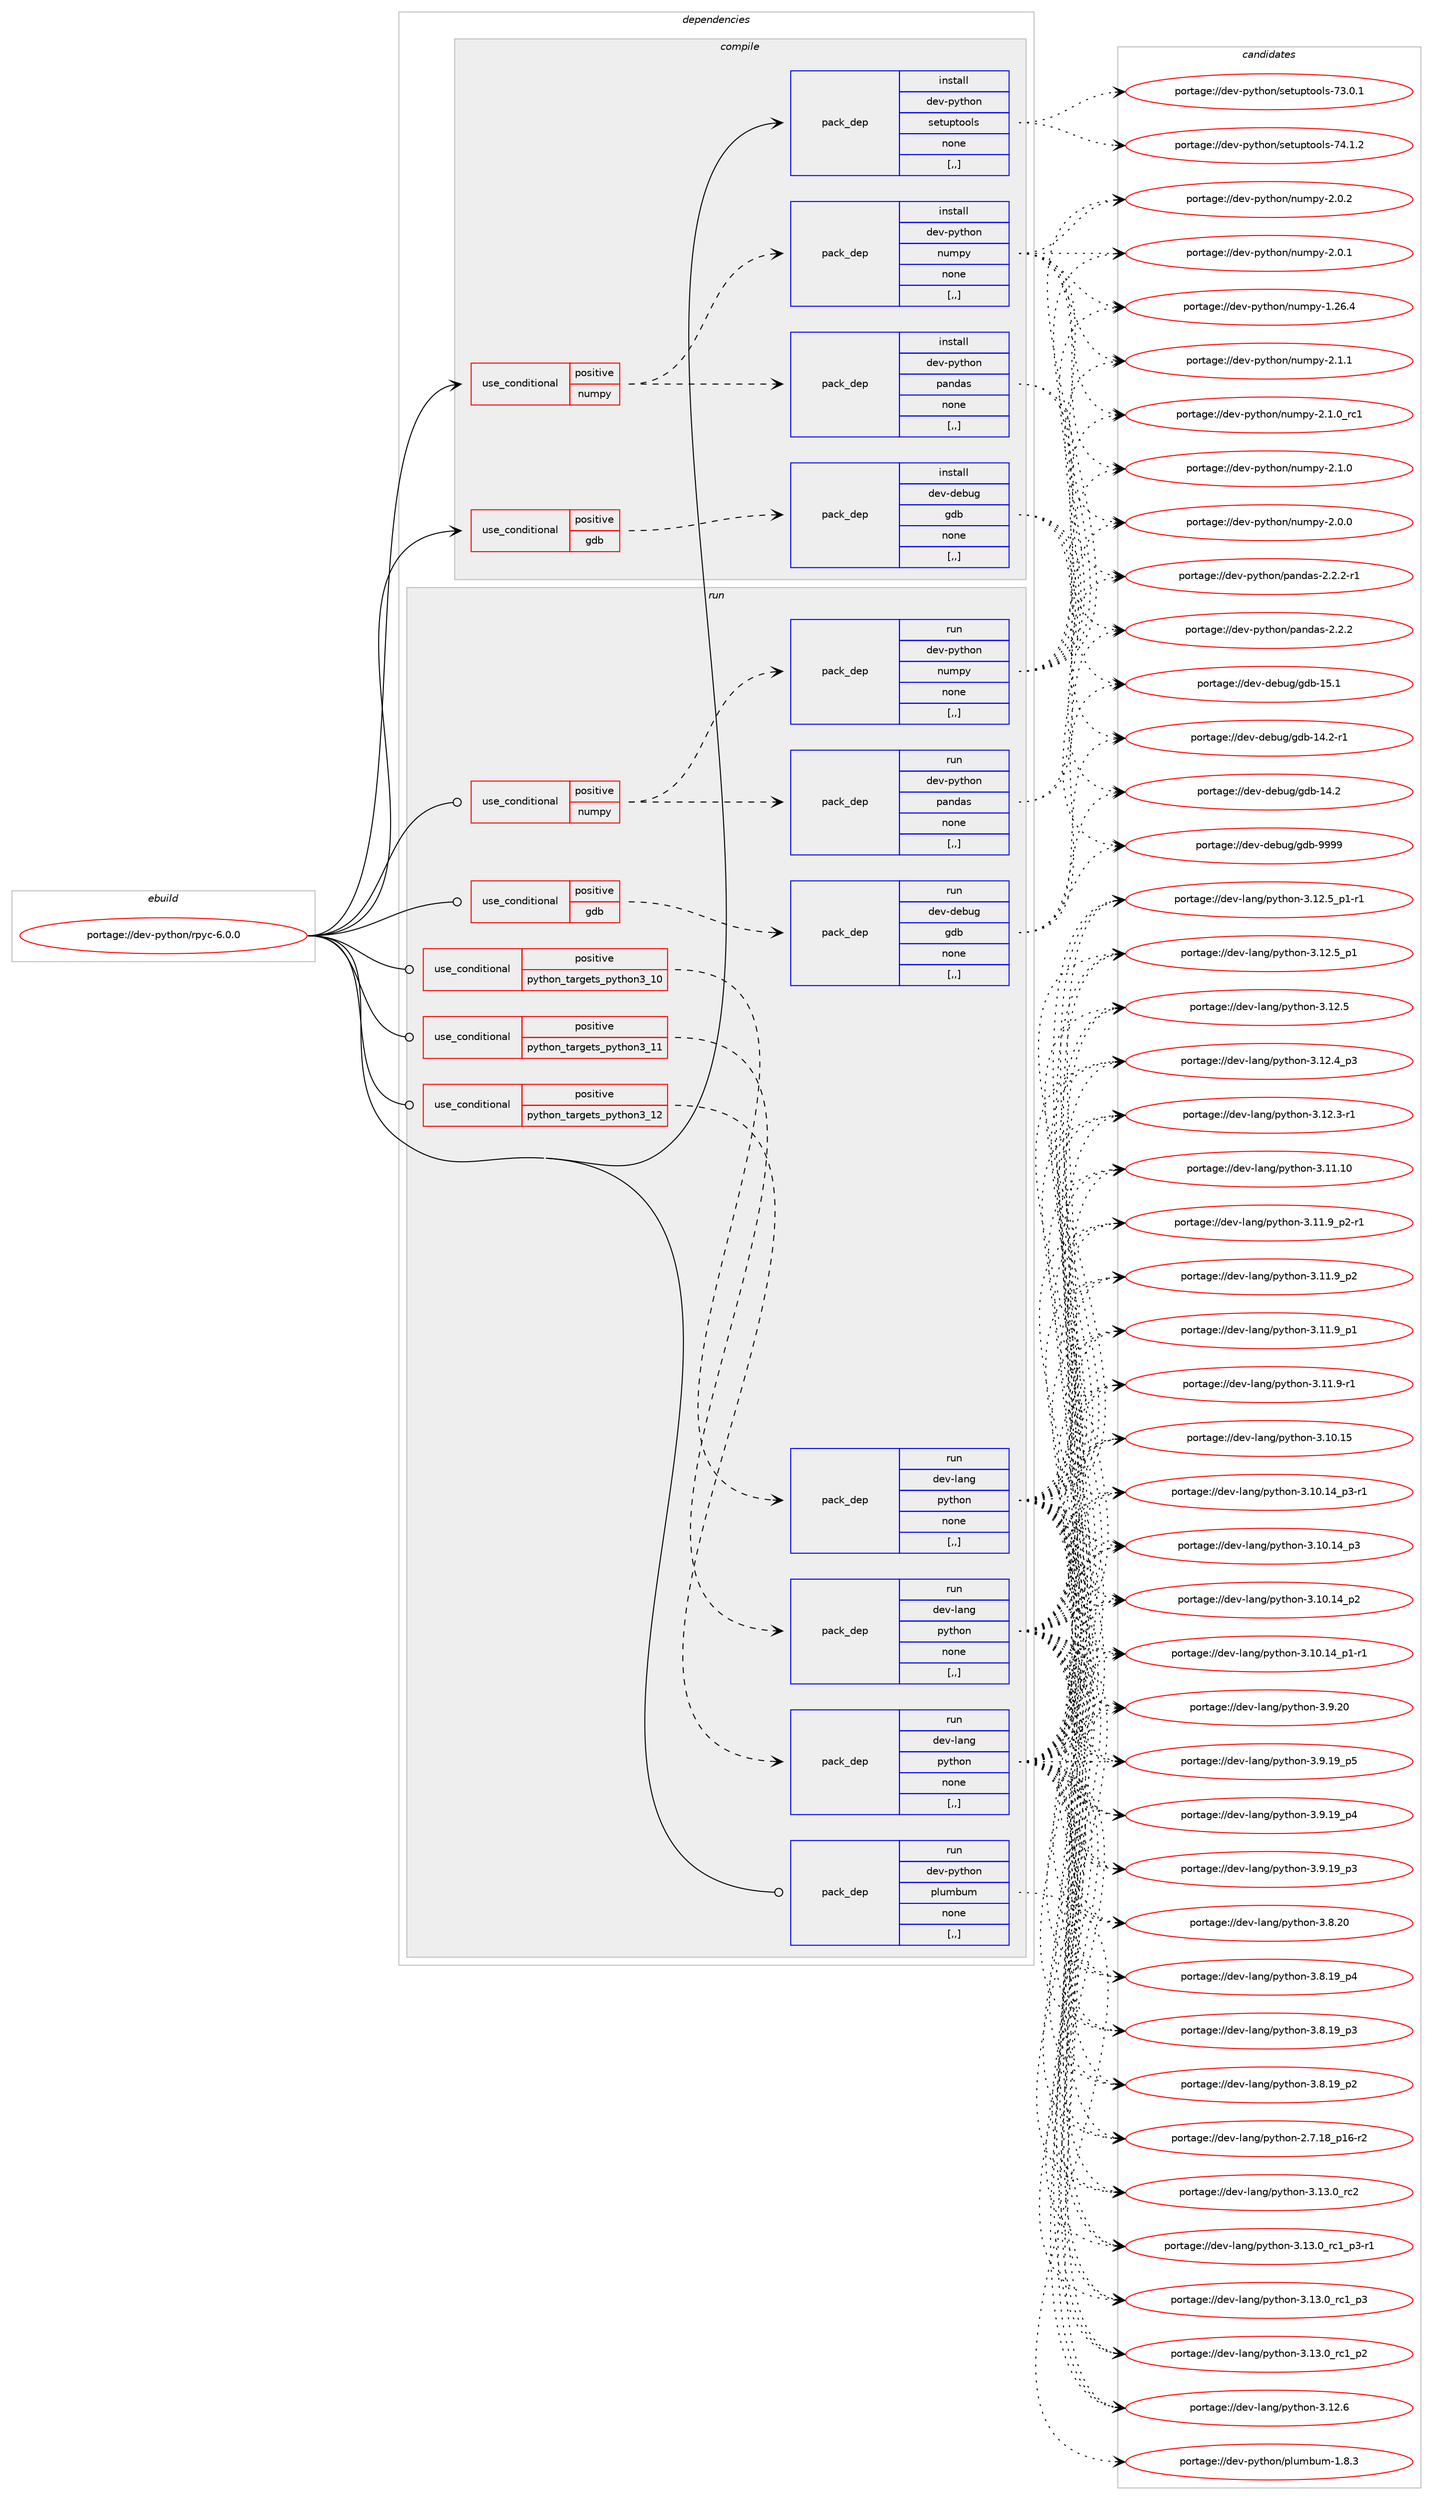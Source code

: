 digraph prolog {

# *************
# Graph options
# *************

newrank=true;
concentrate=true;
compound=true;
graph [rankdir=LR,fontname=Helvetica,fontsize=10,ranksep=1.5];#, ranksep=2.5, nodesep=0.2];
edge  [arrowhead=vee];
node  [fontname=Helvetica,fontsize=10];

# **********
# The ebuild
# **********

subgraph cluster_leftcol {
color=gray;
label=<<i>ebuild</i>>;
id [label="portage://dev-python/rpyc-6.0.0", color=red, width=4, href="../dev-python/rpyc-6.0.0.svg"];
}

# ****************
# The dependencies
# ****************

subgraph cluster_midcol {
color=gray;
label=<<i>dependencies</i>>;
subgraph cluster_compile {
fillcolor="#eeeeee";
style=filled;
label=<<i>compile</i>>;
subgraph cond169807 {
dependency657593 [label=<<TABLE BORDER="0" CELLBORDER="1" CELLSPACING="0" CELLPADDING="4"><TR><TD ROWSPAN="3" CELLPADDING="10">use_conditional</TD></TR><TR><TD>positive</TD></TR><TR><TD>gdb</TD></TR></TABLE>>, shape=none, color=red];
subgraph pack482924 {
dependency657594 [label=<<TABLE BORDER="0" CELLBORDER="1" CELLSPACING="0" CELLPADDING="4" WIDTH="220"><TR><TD ROWSPAN="6" CELLPADDING="30">pack_dep</TD></TR><TR><TD WIDTH="110">install</TD></TR><TR><TD>dev-debug</TD></TR><TR><TD>gdb</TD></TR><TR><TD>none</TD></TR><TR><TD>[,,]</TD></TR></TABLE>>, shape=none, color=blue];
}
dependency657593:e -> dependency657594:w [weight=20,style="dashed",arrowhead="vee"];
}
id:e -> dependency657593:w [weight=20,style="solid",arrowhead="vee"];
subgraph cond169808 {
dependency657595 [label=<<TABLE BORDER="0" CELLBORDER="1" CELLSPACING="0" CELLPADDING="4"><TR><TD ROWSPAN="3" CELLPADDING="10">use_conditional</TD></TR><TR><TD>positive</TD></TR><TR><TD>numpy</TD></TR></TABLE>>, shape=none, color=red];
subgraph pack482925 {
dependency657596 [label=<<TABLE BORDER="0" CELLBORDER="1" CELLSPACING="0" CELLPADDING="4" WIDTH="220"><TR><TD ROWSPAN="6" CELLPADDING="30">pack_dep</TD></TR><TR><TD WIDTH="110">install</TD></TR><TR><TD>dev-python</TD></TR><TR><TD>numpy</TD></TR><TR><TD>none</TD></TR><TR><TD>[,,]</TD></TR></TABLE>>, shape=none, color=blue];
}
dependency657595:e -> dependency657596:w [weight=20,style="dashed",arrowhead="vee"];
subgraph pack482926 {
dependency657597 [label=<<TABLE BORDER="0" CELLBORDER="1" CELLSPACING="0" CELLPADDING="4" WIDTH="220"><TR><TD ROWSPAN="6" CELLPADDING="30">pack_dep</TD></TR><TR><TD WIDTH="110">install</TD></TR><TR><TD>dev-python</TD></TR><TR><TD>pandas</TD></TR><TR><TD>none</TD></TR><TR><TD>[,,]</TD></TR></TABLE>>, shape=none, color=blue];
}
dependency657595:e -> dependency657597:w [weight=20,style="dashed",arrowhead="vee"];
}
id:e -> dependency657595:w [weight=20,style="solid",arrowhead="vee"];
subgraph pack482927 {
dependency657598 [label=<<TABLE BORDER="0" CELLBORDER="1" CELLSPACING="0" CELLPADDING="4" WIDTH="220"><TR><TD ROWSPAN="6" CELLPADDING="30">pack_dep</TD></TR><TR><TD WIDTH="110">install</TD></TR><TR><TD>dev-python</TD></TR><TR><TD>setuptools</TD></TR><TR><TD>none</TD></TR><TR><TD>[,,]</TD></TR></TABLE>>, shape=none, color=blue];
}
id:e -> dependency657598:w [weight=20,style="solid",arrowhead="vee"];
}
subgraph cluster_compileandrun {
fillcolor="#eeeeee";
style=filled;
label=<<i>compile and run</i>>;
}
subgraph cluster_run {
fillcolor="#eeeeee";
style=filled;
label=<<i>run</i>>;
subgraph cond169809 {
dependency657599 [label=<<TABLE BORDER="0" CELLBORDER="1" CELLSPACING="0" CELLPADDING="4"><TR><TD ROWSPAN="3" CELLPADDING="10">use_conditional</TD></TR><TR><TD>positive</TD></TR><TR><TD>gdb</TD></TR></TABLE>>, shape=none, color=red];
subgraph pack482928 {
dependency657600 [label=<<TABLE BORDER="0" CELLBORDER="1" CELLSPACING="0" CELLPADDING="4" WIDTH="220"><TR><TD ROWSPAN="6" CELLPADDING="30">pack_dep</TD></TR><TR><TD WIDTH="110">run</TD></TR><TR><TD>dev-debug</TD></TR><TR><TD>gdb</TD></TR><TR><TD>none</TD></TR><TR><TD>[,,]</TD></TR></TABLE>>, shape=none, color=blue];
}
dependency657599:e -> dependency657600:w [weight=20,style="dashed",arrowhead="vee"];
}
id:e -> dependency657599:w [weight=20,style="solid",arrowhead="odot"];
subgraph cond169810 {
dependency657601 [label=<<TABLE BORDER="0" CELLBORDER="1" CELLSPACING="0" CELLPADDING="4"><TR><TD ROWSPAN="3" CELLPADDING="10">use_conditional</TD></TR><TR><TD>positive</TD></TR><TR><TD>numpy</TD></TR></TABLE>>, shape=none, color=red];
subgraph pack482929 {
dependency657602 [label=<<TABLE BORDER="0" CELLBORDER="1" CELLSPACING="0" CELLPADDING="4" WIDTH="220"><TR><TD ROWSPAN="6" CELLPADDING="30">pack_dep</TD></TR><TR><TD WIDTH="110">run</TD></TR><TR><TD>dev-python</TD></TR><TR><TD>numpy</TD></TR><TR><TD>none</TD></TR><TR><TD>[,,]</TD></TR></TABLE>>, shape=none, color=blue];
}
dependency657601:e -> dependency657602:w [weight=20,style="dashed",arrowhead="vee"];
subgraph pack482930 {
dependency657603 [label=<<TABLE BORDER="0" CELLBORDER="1" CELLSPACING="0" CELLPADDING="4" WIDTH="220"><TR><TD ROWSPAN="6" CELLPADDING="30">pack_dep</TD></TR><TR><TD WIDTH="110">run</TD></TR><TR><TD>dev-python</TD></TR><TR><TD>pandas</TD></TR><TR><TD>none</TD></TR><TR><TD>[,,]</TD></TR></TABLE>>, shape=none, color=blue];
}
dependency657601:e -> dependency657603:w [weight=20,style="dashed",arrowhead="vee"];
}
id:e -> dependency657601:w [weight=20,style="solid",arrowhead="odot"];
subgraph cond169811 {
dependency657604 [label=<<TABLE BORDER="0" CELLBORDER="1" CELLSPACING="0" CELLPADDING="4"><TR><TD ROWSPAN="3" CELLPADDING="10">use_conditional</TD></TR><TR><TD>positive</TD></TR><TR><TD>python_targets_python3_10</TD></TR></TABLE>>, shape=none, color=red];
subgraph pack482931 {
dependency657605 [label=<<TABLE BORDER="0" CELLBORDER="1" CELLSPACING="0" CELLPADDING="4" WIDTH="220"><TR><TD ROWSPAN="6" CELLPADDING="30">pack_dep</TD></TR><TR><TD WIDTH="110">run</TD></TR><TR><TD>dev-lang</TD></TR><TR><TD>python</TD></TR><TR><TD>none</TD></TR><TR><TD>[,,]</TD></TR></TABLE>>, shape=none, color=blue];
}
dependency657604:e -> dependency657605:w [weight=20,style="dashed",arrowhead="vee"];
}
id:e -> dependency657604:w [weight=20,style="solid",arrowhead="odot"];
subgraph cond169812 {
dependency657606 [label=<<TABLE BORDER="0" CELLBORDER="1" CELLSPACING="0" CELLPADDING="4"><TR><TD ROWSPAN="3" CELLPADDING="10">use_conditional</TD></TR><TR><TD>positive</TD></TR><TR><TD>python_targets_python3_11</TD></TR></TABLE>>, shape=none, color=red];
subgraph pack482932 {
dependency657607 [label=<<TABLE BORDER="0" CELLBORDER="1" CELLSPACING="0" CELLPADDING="4" WIDTH="220"><TR><TD ROWSPAN="6" CELLPADDING="30">pack_dep</TD></TR><TR><TD WIDTH="110">run</TD></TR><TR><TD>dev-lang</TD></TR><TR><TD>python</TD></TR><TR><TD>none</TD></TR><TR><TD>[,,]</TD></TR></TABLE>>, shape=none, color=blue];
}
dependency657606:e -> dependency657607:w [weight=20,style="dashed",arrowhead="vee"];
}
id:e -> dependency657606:w [weight=20,style="solid",arrowhead="odot"];
subgraph cond169813 {
dependency657608 [label=<<TABLE BORDER="0" CELLBORDER="1" CELLSPACING="0" CELLPADDING="4"><TR><TD ROWSPAN="3" CELLPADDING="10">use_conditional</TD></TR><TR><TD>positive</TD></TR><TR><TD>python_targets_python3_12</TD></TR></TABLE>>, shape=none, color=red];
subgraph pack482933 {
dependency657609 [label=<<TABLE BORDER="0" CELLBORDER="1" CELLSPACING="0" CELLPADDING="4" WIDTH="220"><TR><TD ROWSPAN="6" CELLPADDING="30">pack_dep</TD></TR><TR><TD WIDTH="110">run</TD></TR><TR><TD>dev-lang</TD></TR><TR><TD>python</TD></TR><TR><TD>none</TD></TR><TR><TD>[,,]</TD></TR></TABLE>>, shape=none, color=blue];
}
dependency657608:e -> dependency657609:w [weight=20,style="dashed",arrowhead="vee"];
}
id:e -> dependency657608:w [weight=20,style="solid",arrowhead="odot"];
subgraph pack482934 {
dependency657610 [label=<<TABLE BORDER="0" CELLBORDER="1" CELLSPACING="0" CELLPADDING="4" WIDTH="220"><TR><TD ROWSPAN="6" CELLPADDING="30">pack_dep</TD></TR><TR><TD WIDTH="110">run</TD></TR><TR><TD>dev-python</TD></TR><TR><TD>plumbum</TD></TR><TR><TD>none</TD></TR><TR><TD>[,,]</TD></TR></TABLE>>, shape=none, color=blue];
}
id:e -> dependency657610:w [weight=20,style="solid",arrowhead="odot"];
}
}

# **************
# The candidates
# **************

subgraph cluster_choices {
rank=same;
color=gray;
label=<<i>candidates</i>>;

subgraph choice482924 {
color=black;
nodesep=1;
choice100101118451001019811710347103100984557575757 [label="portage://dev-debug/gdb-9999", color=red, width=4,href="../dev-debug/gdb-9999.svg"];
choice100101118451001019811710347103100984549534649 [label="portage://dev-debug/gdb-15.1", color=red, width=4,href="../dev-debug/gdb-15.1.svg"];
choice1001011184510010198117103471031009845495246504511449 [label="portage://dev-debug/gdb-14.2-r1", color=red, width=4,href="../dev-debug/gdb-14.2-r1.svg"];
choice100101118451001019811710347103100984549524650 [label="portage://dev-debug/gdb-14.2", color=red, width=4,href="../dev-debug/gdb-14.2.svg"];
dependency657594:e -> choice100101118451001019811710347103100984557575757:w [style=dotted,weight="100"];
dependency657594:e -> choice100101118451001019811710347103100984549534649:w [style=dotted,weight="100"];
dependency657594:e -> choice1001011184510010198117103471031009845495246504511449:w [style=dotted,weight="100"];
dependency657594:e -> choice100101118451001019811710347103100984549524650:w [style=dotted,weight="100"];
}
subgraph choice482925 {
color=black;
nodesep=1;
choice1001011184511212111610411111047110117109112121455046494649 [label="portage://dev-python/numpy-2.1.1", color=red, width=4,href="../dev-python/numpy-2.1.1.svg"];
choice1001011184511212111610411111047110117109112121455046494648951149949 [label="portage://dev-python/numpy-2.1.0_rc1", color=red, width=4,href="../dev-python/numpy-2.1.0_rc1.svg"];
choice1001011184511212111610411111047110117109112121455046494648 [label="portage://dev-python/numpy-2.1.0", color=red, width=4,href="../dev-python/numpy-2.1.0.svg"];
choice1001011184511212111610411111047110117109112121455046484650 [label="portage://dev-python/numpy-2.0.2", color=red, width=4,href="../dev-python/numpy-2.0.2.svg"];
choice1001011184511212111610411111047110117109112121455046484649 [label="portage://dev-python/numpy-2.0.1", color=red, width=4,href="../dev-python/numpy-2.0.1.svg"];
choice1001011184511212111610411111047110117109112121455046484648 [label="portage://dev-python/numpy-2.0.0", color=red, width=4,href="../dev-python/numpy-2.0.0.svg"];
choice100101118451121211161041111104711011710911212145494650544652 [label="portage://dev-python/numpy-1.26.4", color=red, width=4,href="../dev-python/numpy-1.26.4.svg"];
dependency657596:e -> choice1001011184511212111610411111047110117109112121455046494649:w [style=dotted,weight="100"];
dependency657596:e -> choice1001011184511212111610411111047110117109112121455046494648951149949:w [style=dotted,weight="100"];
dependency657596:e -> choice1001011184511212111610411111047110117109112121455046494648:w [style=dotted,weight="100"];
dependency657596:e -> choice1001011184511212111610411111047110117109112121455046484650:w [style=dotted,weight="100"];
dependency657596:e -> choice1001011184511212111610411111047110117109112121455046484649:w [style=dotted,weight="100"];
dependency657596:e -> choice1001011184511212111610411111047110117109112121455046484648:w [style=dotted,weight="100"];
dependency657596:e -> choice100101118451121211161041111104711011710911212145494650544652:w [style=dotted,weight="100"];
}
subgraph choice482926 {
color=black;
nodesep=1;
choice100101118451121211161041111104711297110100971154550465046504511449 [label="portage://dev-python/pandas-2.2.2-r1", color=red, width=4,href="../dev-python/pandas-2.2.2-r1.svg"];
choice10010111845112121116104111110471129711010097115455046504650 [label="portage://dev-python/pandas-2.2.2", color=red, width=4,href="../dev-python/pandas-2.2.2.svg"];
dependency657597:e -> choice100101118451121211161041111104711297110100971154550465046504511449:w [style=dotted,weight="100"];
dependency657597:e -> choice10010111845112121116104111110471129711010097115455046504650:w [style=dotted,weight="100"];
}
subgraph choice482927 {
color=black;
nodesep=1;
choice100101118451121211161041111104711510111611711211611111110811545555246494650 [label="portage://dev-python/setuptools-74.1.2", color=red, width=4,href="../dev-python/setuptools-74.1.2.svg"];
choice100101118451121211161041111104711510111611711211611111110811545555146484649 [label="portage://dev-python/setuptools-73.0.1", color=red, width=4,href="../dev-python/setuptools-73.0.1.svg"];
dependency657598:e -> choice100101118451121211161041111104711510111611711211611111110811545555246494650:w [style=dotted,weight="100"];
dependency657598:e -> choice100101118451121211161041111104711510111611711211611111110811545555146484649:w [style=dotted,weight="100"];
}
subgraph choice482928 {
color=black;
nodesep=1;
choice100101118451001019811710347103100984557575757 [label="portage://dev-debug/gdb-9999", color=red, width=4,href="../dev-debug/gdb-9999.svg"];
choice100101118451001019811710347103100984549534649 [label="portage://dev-debug/gdb-15.1", color=red, width=4,href="../dev-debug/gdb-15.1.svg"];
choice1001011184510010198117103471031009845495246504511449 [label="portage://dev-debug/gdb-14.2-r1", color=red, width=4,href="../dev-debug/gdb-14.2-r1.svg"];
choice100101118451001019811710347103100984549524650 [label="portage://dev-debug/gdb-14.2", color=red, width=4,href="../dev-debug/gdb-14.2.svg"];
dependency657600:e -> choice100101118451001019811710347103100984557575757:w [style=dotted,weight="100"];
dependency657600:e -> choice100101118451001019811710347103100984549534649:w [style=dotted,weight="100"];
dependency657600:e -> choice1001011184510010198117103471031009845495246504511449:w [style=dotted,weight="100"];
dependency657600:e -> choice100101118451001019811710347103100984549524650:w [style=dotted,weight="100"];
}
subgraph choice482929 {
color=black;
nodesep=1;
choice1001011184511212111610411111047110117109112121455046494649 [label="portage://dev-python/numpy-2.1.1", color=red, width=4,href="../dev-python/numpy-2.1.1.svg"];
choice1001011184511212111610411111047110117109112121455046494648951149949 [label="portage://dev-python/numpy-2.1.0_rc1", color=red, width=4,href="../dev-python/numpy-2.1.0_rc1.svg"];
choice1001011184511212111610411111047110117109112121455046494648 [label="portage://dev-python/numpy-2.1.0", color=red, width=4,href="../dev-python/numpy-2.1.0.svg"];
choice1001011184511212111610411111047110117109112121455046484650 [label="portage://dev-python/numpy-2.0.2", color=red, width=4,href="../dev-python/numpy-2.0.2.svg"];
choice1001011184511212111610411111047110117109112121455046484649 [label="portage://dev-python/numpy-2.0.1", color=red, width=4,href="../dev-python/numpy-2.0.1.svg"];
choice1001011184511212111610411111047110117109112121455046484648 [label="portage://dev-python/numpy-2.0.0", color=red, width=4,href="../dev-python/numpy-2.0.0.svg"];
choice100101118451121211161041111104711011710911212145494650544652 [label="portage://dev-python/numpy-1.26.4", color=red, width=4,href="../dev-python/numpy-1.26.4.svg"];
dependency657602:e -> choice1001011184511212111610411111047110117109112121455046494649:w [style=dotted,weight="100"];
dependency657602:e -> choice1001011184511212111610411111047110117109112121455046494648951149949:w [style=dotted,weight="100"];
dependency657602:e -> choice1001011184511212111610411111047110117109112121455046494648:w [style=dotted,weight="100"];
dependency657602:e -> choice1001011184511212111610411111047110117109112121455046484650:w [style=dotted,weight="100"];
dependency657602:e -> choice1001011184511212111610411111047110117109112121455046484649:w [style=dotted,weight="100"];
dependency657602:e -> choice1001011184511212111610411111047110117109112121455046484648:w [style=dotted,weight="100"];
dependency657602:e -> choice100101118451121211161041111104711011710911212145494650544652:w [style=dotted,weight="100"];
}
subgraph choice482930 {
color=black;
nodesep=1;
choice100101118451121211161041111104711297110100971154550465046504511449 [label="portage://dev-python/pandas-2.2.2-r1", color=red, width=4,href="../dev-python/pandas-2.2.2-r1.svg"];
choice10010111845112121116104111110471129711010097115455046504650 [label="portage://dev-python/pandas-2.2.2", color=red, width=4,href="../dev-python/pandas-2.2.2.svg"];
dependency657603:e -> choice100101118451121211161041111104711297110100971154550465046504511449:w [style=dotted,weight="100"];
dependency657603:e -> choice10010111845112121116104111110471129711010097115455046504650:w [style=dotted,weight="100"];
}
subgraph choice482931 {
color=black;
nodesep=1;
choice10010111845108971101034711212111610411111045514649514648951149950 [label="portage://dev-lang/python-3.13.0_rc2", color=red, width=4,href="../dev-lang/python-3.13.0_rc2.svg"];
choice1001011184510897110103471121211161041111104551464951464895114994995112514511449 [label="portage://dev-lang/python-3.13.0_rc1_p3-r1", color=red, width=4,href="../dev-lang/python-3.13.0_rc1_p3-r1.svg"];
choice100101118451089711010347112121116104111110455146495146489511499499511251 [label="portage://dev-lang/python-3.13.0_rc1_p3", color=red, width=4,href="../dev-lang/python-3.13.0_rc1_p3.svg"];
choice100101118451089711010347112121116104111110455146495146489511499499511250 [label="portage://dev-lang/python-3.13.0_rc1_p2", color=red, width=4,href="../dev-lang/python-3.13.0_rc1_p2.svg"];
choice10010111845108971101034711212111610411111045514649504654 [label="portage://dev-lang/python-3.12.6", color=red, width=4,href="../dev-lang/python-3.12.6.svg"];
choice1001011184510897110103471121211161041111104551464950465395112494511449 [label="portage://dev-lang/python-3.12.5_p1-r1", color=red, width=4,href="../dev-lang/python-3.12.5_p1-r1.svg"];
choice100101118451089711010347112121116104111110455146495046539511249 [label="portage://dev-lang/python-3.12.5_p1", color=red, width=4,href="../dev-lang/python-3.12.5_p1.svg"];
choice10010111845108971101034711212111610411111045514649504653 [label="portage://dev-lang/python-3.12.5", color=red, width=4,href="../dev-lang/python-3.12.5.svg"];
choice100101118451089711010347112121116104111110455146495046529511251 [label="portage://dev-lang/python-3.12.4_p3", color=red, width=4,href="../dev-lang/python-3.12.4_p3.svg"];
choice100101118451089711010347112121116104111110455146495046514511449 [label="portage://dev-lang/python-3.12.3-r1", color=red, width=4,href="../dev-lang/python-3.12.3-r1.svg"];
choice1001011184510897110103471121211161041111104551464949464948 [label="portage://dev-lang/python-3.11.10", color=red, width=4,href="../dev-lang/python-3.11.10.svg"];
choice1001011184510897110103471121211161041111104551464949465795112504511449 [label="portage://dev-lang/python-3.11.9_p2-r1", color=red, width=4,href="../dev-lang/python-3.11.9_p2-r1.svg"];
choice100101118451089711010347112121116104111110455146494946579511250 [label="portage://dev-lang/python-3.11.9_p2", color=red, width=4,href="../dev-lang/python-3.11.9_p2.svg"];
choice100101118451089711010347112121116104111110455146494946579511249 [label="portage://dev-lang/python-3.11.9_p1", color=red, width=4,href="../dev-lang/python-3.11.9_p1.svg"];
choice100101118451089711010347112121116104111110455146494946574511449 [label="portage://dev-lang/python-3.11.9-r1", color=red, width=4,href="../dev-lang/python-3.11.9-r1.svg"];
choice1001011184510897110103471121211161041111104551464948464953 [label="portage://dev-lang/python-3.10.15", color=red, width=4,href="../dev-lang/python-3.10.15.svg"];
choice100101118451089711010347112121116104111110455146494846495295112514511449 [label="portage://dev-lang/python-3.10.14_p3-r1", color=red, width=4,href="../dev-lang/python-3.10.14_p3-r1.svg"];
choice10010111845108971101034711212111610411111045514649484649529511251 [label="portage://dev-lang/python-3.10.14_p3", color=red, width=4,href="../dev-lang/python-3.10.14_p3.svg"];
choice10010111845108971101034711212111610411111045514649484649529511250 [label="portage://dev-lang/python-3.10.14_p2", color=red, width=4,href="../dev-lang/python-3.10.14_p2.svg"];
choice100101118451089711010347112121116104111110455146494846495295112494511449 [label="portage://dev-lang/python-3.10.14_p1-r1", color=red, width=4,href="../dev-lang/python-3.10.14_p1-r1.svg"];
choice10010111845108971101034711212111610411111045514657465048 [label="portage://dev-lang/python-3.9.20", color=red, width=4,href="../dev-lang/python-3.9.20.svg"];
choice100101118451089711010347112121116104111110455146574649579511253 [label="portage://dev-lang/python-3.9.19_p5", color=red, width=4,href="../dev-lang/python-3.9.19_p5.svg"];
choice100101118451089711010347112121116104111110455146574649579511252 [label="portage://dev-lang/python-3.9.19_p4", color=red, width=4,href="../dev-lang/python-3.9.19_p4.svg"];
choice100101118451089711010347112121116104111110455146574649579511251 [label="portage://dev-lang/python-3.9.19_p3", color=red, width=4,href="../dev-lang/python-3.9.19_p3.svg"];
choice10010111845108971101034711212111610411111045514656465048 [label="portage://dev-lang/python-3.8.20", color=red, width=4,href="../dev-lang/python-3.8.20.svg"];
choice100101118451089711010347112121116104111110455146564649579511252 [label="portage://dev-lang/python-3.8.19_p4", color=red, width=4,href="../dev-lang/python-3.8.19_p4.svg"];
choice100101118451089711010347112121116104111110455146564649579511251 [label="portage://dev-lang/python-3.8.19_p3", color=red, width=4,href="../dev-lang/python-3.8.19_p3.svg"];
choice100101118451089711010347112121116104111110455146564649579511250 [label="portage://dev-lang/python-3.8.19_p2", color=red, width=4,href="../dev-lang/python-3.8.19_p2.svg"];
choice100101118451089711010347112121116104111110455046554649569511249544511450 [label="portage://dev-lang/python-2.7.18_p16-r2", color=red, width=4,href="../dev-lang/python-2.7.18_p16-r2.svg"];
dependency657605:e -> choice10010111845108971101034711212111610411111045514649514648951149950:w [style=dotted,weight="100"];
dependency657605:e -> choice1001011184510897110103471121211161041111104551464951464895114994995112514511449:w [style=dotted,weight="100"];
dependency657605:e -> choice100101118451089711010347112121116104111110455146495146489511499499511251:w [style=dotted,weight="100"];
dependency657605:e -> choice100101118451089711010347112121116104111110455146495146489511499499511250:w [style=dotted,weight="100"];
dependency657605:e -> choice10010111845108971101034711212111610411111045514649504654:w [style=dotted,weight="100"];
dependency657605:e -> choice1001011184510897110103471121211161041111104551464950465395112494511449:w [style=dotted,weight="100"];
dependency657605:e -> choice100101118451089711010347112121116104111110455146495046539511249:w [style=dotted,weight="100"];
dependency657605:e -> choice10010111845108971101034711212111610411111045514649504653:w [style=dotted,weight="100"];
dependency657605:e -> choice100101118451089711010347112121116104111110455146495046529511251:w [style=dotted,weight="100"];
dependency657605:e -> choice100101118451089711010347112121116104111110455146495046514511449:w [style=dotted,weight="100"];
dependency657605:e -> choice1001011184510897110103471121211161041111104551464949464948:w [style=dotted,weight="100"];
dependency657605:e -> choice1001011184510897110103471121211161041111104551464949465795112504511449:w [style=dotted,weight="100"];
dependency657605:e -> choice100101118451089711010347112121116104111110455146494946579511250:w [style=dotted,weight="100"];
dependency657605:e -> choice100101118451089711010347112121116104111110455146494946579511249:w [style=dotted,weight="100"];
dependency657605:e -> choice100101118451089711010347112121116104111110455146494946574511449:w [style=dotted,weight="100"];
dependency657605:e -> choice1001011184510897110103471121211161041111104551464948464953:w [style=dotted,weight="100"];
dependency657605:e -> choice100101118451089711010347112121116104111110455146494846495295112514511449:w [style=dotted,weight="100"];
dependency657605:e -> choice10010111845108971101034711212111610411111045514649484649529511251:w [style=dotted,weight="100"];
dependency657605:e -> choice10010111845108971101034711212111610411111045514649484649529511250:w [style=dotted,weight="100"];
dependency657605:e -> choice100101118451089711010347112121116104111110455146494846495295112494511449:w [style=dotted,weight="100"];
dependency657605:e -> choice10010111845108971101034711212111610411111045514657465048:w [style=dotted,weight="100"];
dependency657605:e -> choice100101118451089711010347112121116104111110455146574649579511253:w [style=dotted,weight="100"];
dependency657605:e -> choice100101118451089711010347112121116104111110455146574649579511252:w [style=dotted,weight="100"];
dependency657605:e -> choice100101118451089711010347112121116104111110455146574649579511251:w [style=dotted,weight="100"];
dependency657605:e -> choice10010111845108971101034711212111610411111045514656465048:w [style=dotted,weight="100"];
dependency657605:e -> choice100101118451089711010347112121116104111110455146564649579511252:w [style=dotted,weight="100"];
dependency657605:e -> choice100101118451089711010347112121116104111110455146564649579511251:w [style=dotted,weight="100"];
dependency657605:e -> choice100101118451089711010347112121116104111110455146564649579511250:w [style=dotted,weight="100"];
dependency657605:e -> choice100101118451089711010347112121116104111110455046554649569511249544511450:w [style=dotted,weight="100"];
}
subgraph choice482932 {
color=black;
nodesep=1;
choice10010111845108971101034711212111610411111045514649514648951149950 [label="portage://dev-lang/python-3.13.0_rc2", color=red, width=4,href="../dev-lang/python-3.13.0_rc2.svg"];
choice1001011184510897110103471121211161041111104551464951464895114994995112514511449 [label="portage://dev-lang/python-3.13.0_rc1_p3-r1", color=red, width=4,href="../dev-lang/python-3.13.0_rc1_p3-r1.svg"];
choice100101118451089711010347112121116104111110455146495146489511499499511251 [label="portage://dev-lang/python-3.13.0_rc1_p3", color=red, width=4,href="../dev-lang/python-3.13.0_rc1_p3.svg"];
choice100101118451089711010347112121116104111110455146495146489511499499511250 [label="portage://dev-lang/python-3.13.0_rc1_p2", color=red, width=4,href="../dev-lang/python-3.13.0_rc1_p2.svg"];
choice10010111845108971101034711212111610411111045514649504654 [label="portage://dev-lang/python-3.12.6", color=red, width=4,href="../dev-lang/python-3.12.6.svg"];
choice1001011184510897110103471121211161041111104551464950465395112494511449 [label="portage://dev-lang/python-3.12.5_p1-r1", color=red, width=4,href="../dev-lang/python-3.12.5_p1-r1.svg"];
choice100101118451089711010347112121116104111110455146495046539511249 [label="portage://dev-lang/python-3.12.5_p1", color=red, width=4,href="../dev-lang/python-3.12.5_p1.svg"];
choice10010111845108971101034711212111610411111045514649504653 [label="portage://dev-lang/python-3.12.5", color=red, width=4,href="../dev-lang/python-3.12.5.svg"];
choice100101118451089711010347112121116104111110455146495046529511251 [label="portage://dev-lang/python-3.12.4_p3", color=red, width=4,href="../dev-lang/python-3.12.4_p3.svg"];
choice100101118451089711010347112121116104111110455146495046514511449 [label="portage://dev-lang/python-3.12.3-r1", color=red, width=4,href="../dev-lang/python-3.12.3-r1.svg"];
choice1001011184510897110103471121211161041111104551464949464948 [label="portage://dev-lang/python-3.11.10", color=red, width=4,href="../dev-lang/python-3.11.10.svg"];
choice1001011184510897110103471121211161041111104551464949465795112504511449 [label="portage://dev-lang/python-3.11.9_p2-r1", color=red, width=4,href="../dev-lang/python-3.11.9_p2-r1.svg"];
choice100101118451089711010347112121116104111110455146494946579511250 [label="portage://dev-lang/python-3.11.9_p2", color=red, width=4,href="../dev-lang/python-3.11.9_p2.svg"];
choice100101118451089711010347112121116104111110455146494946579511249 [label="portage://dev-lang/python-3.11.9_p1", color=red, width=4,href="../dev-lang/python-3.11.9_p1.svg"];
choice100101118451089711010347112121116104111110455146494946574511449 [label="portage://dev-lang/python-3.11.9-r1", color=red, width=4,href="../dev-lang/python-3.11.9-r1.svg"];
choice1001011184510897110103471121211161041111104551464948464953 [label="portage://dev-lang/python-3.10.15", color=red, width=4,href="../dev-lang/python-3.10.15.svg"];
choice100101118451089711010347112121116104111110455146494846495295112514511449 [label="portage://dev-lang/python-3.10.14_p3-r1", color=red, width=4,href="../dev-lang/python-3.10.14_p3-r1.svg"];
choice10010111845108971101034711212111610411111045514649484649529511251 [label="portage://dev-lang/python-3.10.14_p3", color=red, width=4,href="../dev-lang/python-3.10.14_p3.svg"];
choice10010111845108971101034711212111610411111045514649484649529511250 [label="portage://dev-lang/python-3.10.14_p2", color=red, width=4,href="../dev-lang/python-3.10.14_p2.svg"];
choice100101118451089711010347112121116104111110455146494846495295112494511449 [label="portage://dev-lang/python-3.10.14_p1-r1", color=red, width=4,href="../dev-lang/python-3.10.14_p1-r1.svg"];
choice10010111845108971101034711212111610411111045514657465048 [label="portage://dev-lang/python-3.9.20", color=red, width=4,href="../dev-lang/python-3.9.20.svg"];
choice100101118451089711010347112121116104111110455146574649579511253 [label="portage://dev-lang/python-3.9.19_p5", color=red, width=4,href="../dev-lang/python-3.9.19_p5.svg"];
choice100101118451089711010347112121116104111110455146574649579511252 [label="portage://dev-lang/python-3.9.19_p4", color=red, width=4,href="../dev-lang/python-3.9.19_p4.svg"];
choice100101118451089711010347112121116104111110455146574649579511251 [label="portage://dev-lang/python-3.9.19_p3", color=red, width=4,href="../dev-lang/python-3.9.19_p3.svg"];
choice10010111845108971101034711212111610411111045514656465048 [label="portage://dev-lang/python-3.8.20", color=red, width=4,href="../dev-lang/python-3.8.20.svg"];
choice100101118451089711010347112121116104111110455146564649579511252 [label="portage://dev-lang/python-3.8.19_p4", color=red, width=4,href="../dev-lang/python-3.8.19_p4.svg"];
choice100101118451089711010347112121116104111110455146564649579511251 [label="portage://dev-lang/python-3.8.19_p3", color=red, width=4,href="../dev-lang/python-3.8.19_p3.svg"];
choice100101118451089711010347112121116104111110455146564649579511250 [label="portage://dev-lang/python-3.8.19_p2", color=red, width=4,href="../dev-lang/python-3.8.19_p2.svg"];
choice100101118451089711010347112121116104111110455046554649569511249544511450 [label="portage://dev-lang/python-2.7.18_p16-r2", color=red, width=4,href="../dev-lang/python-2.7.18_p16-r2.svg"];
dependency657607:e -> choice10010111845108971101034711212111610411111045514649514648951149950:w [style=dotted,weight="100"];
dependency657607:e -> choice1001011184510897110103471121211161041111104551464951464895114994995112514511449:w [style=dotted,weight="100"];
dependency657607:e -> choice100101118451089711010347112121116104111110455146495146489511499499511251:w [style=dotted,weight="100"];
dependency657607:e -> choice100101118451089711010347112121116104111110455146495146489511499499511250:w [style=dotted,weight="100"];
dependency657607:e -> choice10010111845108971101034711212111610411111045514649504654:w [style=dotted,weight="100"];
dependency657607:e -> choice1001011184510897110103471121211161041111104551464950465395112494511449:w [style=dotted,weight="100"];
dependency657607:e -> choice100101118451089711010347112121116104111110455146495046539511249:w [style=dotted,weight="100"];
dependency657607:e -> choice10010111845108971101034711212111610411111045514649504653:w [style=dotted,weight="100"];
dependency657607:e -> choice100101118451089711010347112121116104111110455146495046529511251:w [style=dotted,weight="100"];
dependency657607:e -> choice100101118451089711010347112121116104111110455146495046514511449:w [style=dotted,weight="100"];
dependency657607:e -> choice1001011184510897110103471121211161041111104551464949464948:w [style=dotted,weight="100"];
dependency657607:e -> choice1001011184510897110103471121211161041111104551464949465795112504511449:w [style=dotted,weight="100"];
dependency657607:e -> choice100101118451089711010347112121116104111110455146494946579511250:w [style=dotted,weight="100"];
dependency657607:e -> choice100101118451089711010347112121116104111110455146494946579511249:w [style=dotted,weight="100"];
dependency657607:e -> choice100101118451089711010347112121116104111110455146494946574511449:w [style=dotted,weight="100"];
dependency657607:e -> choice1001011184510897110103471121211161041111104551464948464953:w [style=dotted,weight="100"];
dependency657607:e -> choice100101118451089711010347112121116104111110455146494846495295112514511449:w [style=dotted,weight="100"];
dependency657607:e -> choice10010111845108971101034711212111610411111045514649484649529511251:w [style=dotted,weight="100"];
dependency657607:e -> choice10010111845108971101034711212111610411111045514649484649529511250:w [style=dotted,weight="100"];
dependency657607:e -> choice100101118451089711010347112121116104111110455146494846495295112494511449:w [style=dotted,weight="100"];
dependency657607:e -> choice10010111845108971101034711212111610411111045514657465048:w [style=dotted,weight="100"];
dependency657607:e -> choice100101118451089711010347112121116104111110455146574649579511253:w [style=dotted,weight="100"];
dependency657607:e -> choice100101118451089711010347112121116104111110455146574649579511252:w [style=dotted,weight="100"];
dependency657607:e -> choice100101118451089711010347112121116104111110455146574649579511251:w [style=dotted,weight="100"];
dependency657607:e -> choice10010111845108971101034711212111610411111045514656465048:w [style=dotted,weight="100"];
dependency657607:e -> choice100101118451089711010347112121116104111110455146564649579511252:w [style=dotted,weight="100"];
dependency657607:e -> choice100101118451089711010347112121116104111110455146564649579511251:w [style=dotted,weight="100"];
dependency657607:e -> choice100101118451089711010347112121116104111110455146564649579511250:w [style=dotted,weight="100"];
dependency657607:e -> choice100101118451089711010347112121116104111110455046554649569511249544511450:w [style=dotted,weight="100"];
}
subgraph choice482933 {
color=black;
nodesep=1;
choice10010111845108971101034711212111610411111045514649514648951149950 [label="portage://dev-lang/python-3.13.0_rc2", color=red, width=4,href="../dev-lang/python-3.13.0_rc2.svg"];
choice1001011184510897110103471121211161041111104551464951464895114994995112514511449 [label="portage://dev-lang/python-3.13.0_rc1_p3-r1", color=red, width=4,href="../dev-lang/python-3.13.0_rc1_p3-r1.svg"];
choice100101118451089711010347112121116104111110455146495146489511499499511251 [label="portage://dev-lang/python-3.13.0_rc1_p3", color=red, width=4,href="../dev-lang/python-3.13.0_rc1_p3.svg"];
choice100101118451089711010347112121116104111110455146495146489511499499511250 [label="portage://dev-lang/python-3.13.0_rc1_p2", color=red, width=4,href="../dev-lang/python-3.13.0_rc1_p2.svg"];
choice10010111845108971101034711212111610411111045514649504654 [label="portage://dev-lang/python-3.12.6", color=red, width=4,href="../dev-lang/python-3.12.6.svg"];
choice1001011184510897110103471121211161041111104551464950465395112494511449 [label="portage://dev-lang/python-3.12.5_p1-r1", color=red, width=4,href="../dev-lang/python-3.12.5_p1-r1.svg"];
choice100101118451089711010347112121116104111110455146495046539511249 [label="portage://dev-lang/python-3.12.5_p1", color=red, width=4,href="../dev-lang/python-3.12.5_p1.svg"];
choice10010111845108971101034711212111610411111045514649504653 [label="portage://dev-lang/python-3.12.5", color=red, width=4,href="../dev-lang/python-3.12.5.svg"];
choice100101118451089711010347112121116104111110455146495046529511251 [label="portage://dev-lang/python-3.12.4_p3", color=red, width=4,href="../dev-lang/python-3.12.4_p3.svg"];
choice100101118451089711010347112121116104111110455146495046514511449 [label="portage://dev-lang/python-3.12.3-r1", color=red, width=4,href="../dev-lang/python-3.12.3-r1.svg"];
choice1001011184510897110103471121211161041111104551464949464948 [label="portage://dev-lang/python-3.11.10", color=red, width=4,href="../dev-lang/python-3.11.10.svg"];
choice1001011184510897110103471121211161041111104551464949465795112504511449 [label="portage://dev-lang/python-3.11.9_p2-r1", color=red, width=4,href="../dev-lang/python-3.11.9_p2-r1.svg"];
choice100101118451089711010347112121116104111110455146494946579511250 [label="portage://dev-lang/python-3.11.9_p2", color=red, width=4,href="../dev-lang/python-3.11.9_p2.svg"];
choice100101118451089711010347112121116104111110455146494946579511249 [label="portage://dev-lang/python-3.11.9_p1", color=red, width=4,href="../dev-lang/python-3.11.9_p1.svg"];
choice100101118451089711010347112121116104111110455146494946574511449 [label="portage://dev-lang/python-3.11.9-r1", color=red, width=4,href="../dev-lang/python-3.11.9-r1.svg"];
choice1001011184510897110103471121211161041111104551464948464953 [label="portage://dev-lang/python-3.10.15", color=red, width=4,href="../dev-lang/python-3.10.15.svg"];
choice100101118451089711010347112121116104111110455146494846495295112514511449 [label="portage://dev-lang/python-3.10.14_p3-r1", color=red, width=4,href="../dev-lang/python-3.10.14_p3-r1.svg"];
choice10010111845108971101034711212111610411111045514649484649529511251 [label="portage://dev-lang/python-3.10.14_p3", color=red, width=4,href="../dev-lang/python-3.10.14_p3.svg"];
choice10010111845108971101034711212111610411111045514649484649529511250 [label="portage://dev-lang/python-3.10.14_p2", color=red, width=4,href="../dev-lang/python-3.10.14_p2.svg"];
choice100101118451089711010347112121116104111110455146494846495295112494511449 [label="portage://dev-lang/python-3.10.14_p1-r1", color=red, width=4,href="../dev-lang/python-3.10.14_p1-r1.svg"];
choice10010111845108971101034711212111610411111045514657465048 [label="portage://dev-lang/python-3.9.20", color=red, width=4,href="../dev-lang/python-3.9.20.svg"];
choice100101118451089711010347112121116104111110455146574649579511253 [label="portage://dev-lang/python-3.9.19_p5", color=red, width=4,href="../dev-lang/python-3.9.19_p5.svg"];
choice100101118451089711010347112121116104111110455146574649579511252 [label="portage://dev-lang/python-3.9.19_p4", color=red, width=4,href="../dev-lang/python-3.9.19_p4.svg"];
choice100101118451089711010347112121116104111110455146574649579511251 [label="portage://dev-lang/python-3.9.19_p3", color=red, width=4,href="../dev-lang/python-3.9.19_p3.svg"];
choice10010111845108971101034711212111610411111045514656465048 [label="portage://dev-lang/python-3.8.20", color=red, width=4,href="../dev-lang/python-3.8.20.svg"];
choice100101118451089711010347112121116104111110455146564649579511252 [label="portage://dev-lang/python-3.8.19_p4", color=red, width=4,href="../dev-lang/python-3.8.19_p4.svg"];
choice100101118451089711010347112121116104111110455146564649579511251 [label="portage://dev-lang/python-3.8.19_p3", color=red, width=4,href="../dev-lang/python-3.8.19_p3.svg"];
choice100101118451089711010347112121116104111110455146564649579511250 [label="portage://dev-lang/python-3.8.19_p2", color=red, width=4,href="../dev-lang/python-3.8.19_p2.svg"];
choice100101118451089711010347112121116104111110455046554649569511249544511450 [label="portage://dev-lang/python-2.7.18_p16-r2", color=red, width=4,href="../dev-lang/python-2.7.18_p16-r2.svg"];
dependency657609:e -> choice10010111845108971101034711212111610411111045514649514648951149950:w [style=dotted,weight="100"];
dependency657609:e -> choice1001011184510897110103471121211161041111104551464951464895114994995112514511449:w [style=dotted,weight="100"];
dependency657609:e -> choice100101118451089711010347112121116104111110455146495146489511499499511251:w [style=dotted,weight="100"];
dependency657609:e -> choice100101118451089711010347112121116104111110455146495146489511499499511250:w [style=dotted,weight="100"];
dependency657609:e -> choice10010111845108971101034711212111610411111045514649504654:w [style=dotted,weight="100"];
dependency657609:e -> choice1001011184510897110103471121211161041111104551464950465395112494511449:w [style=dotted,weight="100"];
dependency657609:e -> choice100101118451089711010347112121116104111110455146495046539511249:w [style=dotted,weight="100"];
dependency657609:e -> choice10010111845108971101034711212111610411111045514649504653:w [style=dotted,weight="100"];
dependency657609:e -> choice100101118451089711010347112121116104111110455146495046529511251:w [style=dotted,weight="100"];
dependency657609:e -> choice100101118451089711010347112121116104111110455146495046514511449:w [style=dotted,weight="100"];
dependency657609:e -> choice1001011184510897110103471121211161041111104551464949464948:w [style=dotted,weight="100"];
dependency657609:e -> choice1001011184510897110103471121211161041111104551464949465795112504511449:w [style=dotted,weight="100"];
dependency657609:e -> choice100101118451089711010347112121116104111110455146494946579511250:w [style=dotted,weight="100"];
dependency657609:e -> choice100101118451089711010347112121116104111110455146494946579511249:w [style=dotted,weight="100"];
dependency657609:e -> choice100101118451089711010347112121116104111110455146494946574511449:w [style=dotted,weight="100"];
dependency657609:e -> choice1001011184510897110103471121211161041111104551464948464953:w [style=dotted,weight="100"];
dependency657609:e -> choice100101118451089711010347112121116104111110455146494846495295112514511449:w [style=dotted,weight="100"];
dependency657609:e -> choice10010111845108971101034711212111610411111045514649484649529511251:w [style=dotted,weight="100"];
dependency657609:e -> choice10010111845108971101034711212111610411111045514649484649529511250:w [style=dotted,weight="100"];
dependency657609:e -> choice100101118451089711010347112121116104111110455146494846495295112494511449:w [style=dotted,weight="100"];
dependency657609:e -> choice10010111845108971101034711212111610411111045514657465048:w [style=dotted,weight="100"];
dependency657609:e -> choice100101118451089711010347112121116104111110455146574649579511253:w [style=dotted,weight="100"];
dependency657609:e -> choice100101118451089711010347112121116104111110455146574649579511252:w [style=dotted,weight="100"];
dependency657609:e -> choice100101118451089711010347112121116104111110455146574649579511251:w [style=dotted,weight="100"];
dependency657609:e -> choice10010111845108971101034711212111610411111045514656465048:w [style=dotted,weight="100"];
dependency657609:e -> choice100101118451089711010347112121116104111110455146564649579511252:w [style=dotted,weight="100"];
dependency657609:e -> choice100101118451089711010347112121116104111110455146564649579511251:w [style=dotted,weight="100"];
dependency657609:e -> choice100101118451089711010347112121116104111110455146564649579511250:w [style=dotted,weight="100"];
dependency657609:e -> choice100101118451089711010347112121116104111110455046554649569511249544511450:w [style=dotted,weight="100"];
}
subgraph choice482934 {
color=black;
nodesep=1;
choice100101118451121211161041111104711210811710998117109454946564651 [label="portage://dev-python/plumbum-1.8.3", color=red, width=4,href="../dev-python/plumbum-1.8.3.svg"];
dependency657610:e -> choice100101118451121211161041111104711210811710998117109454946564651:w [style=dotted,weight="100"];
}
}

}
